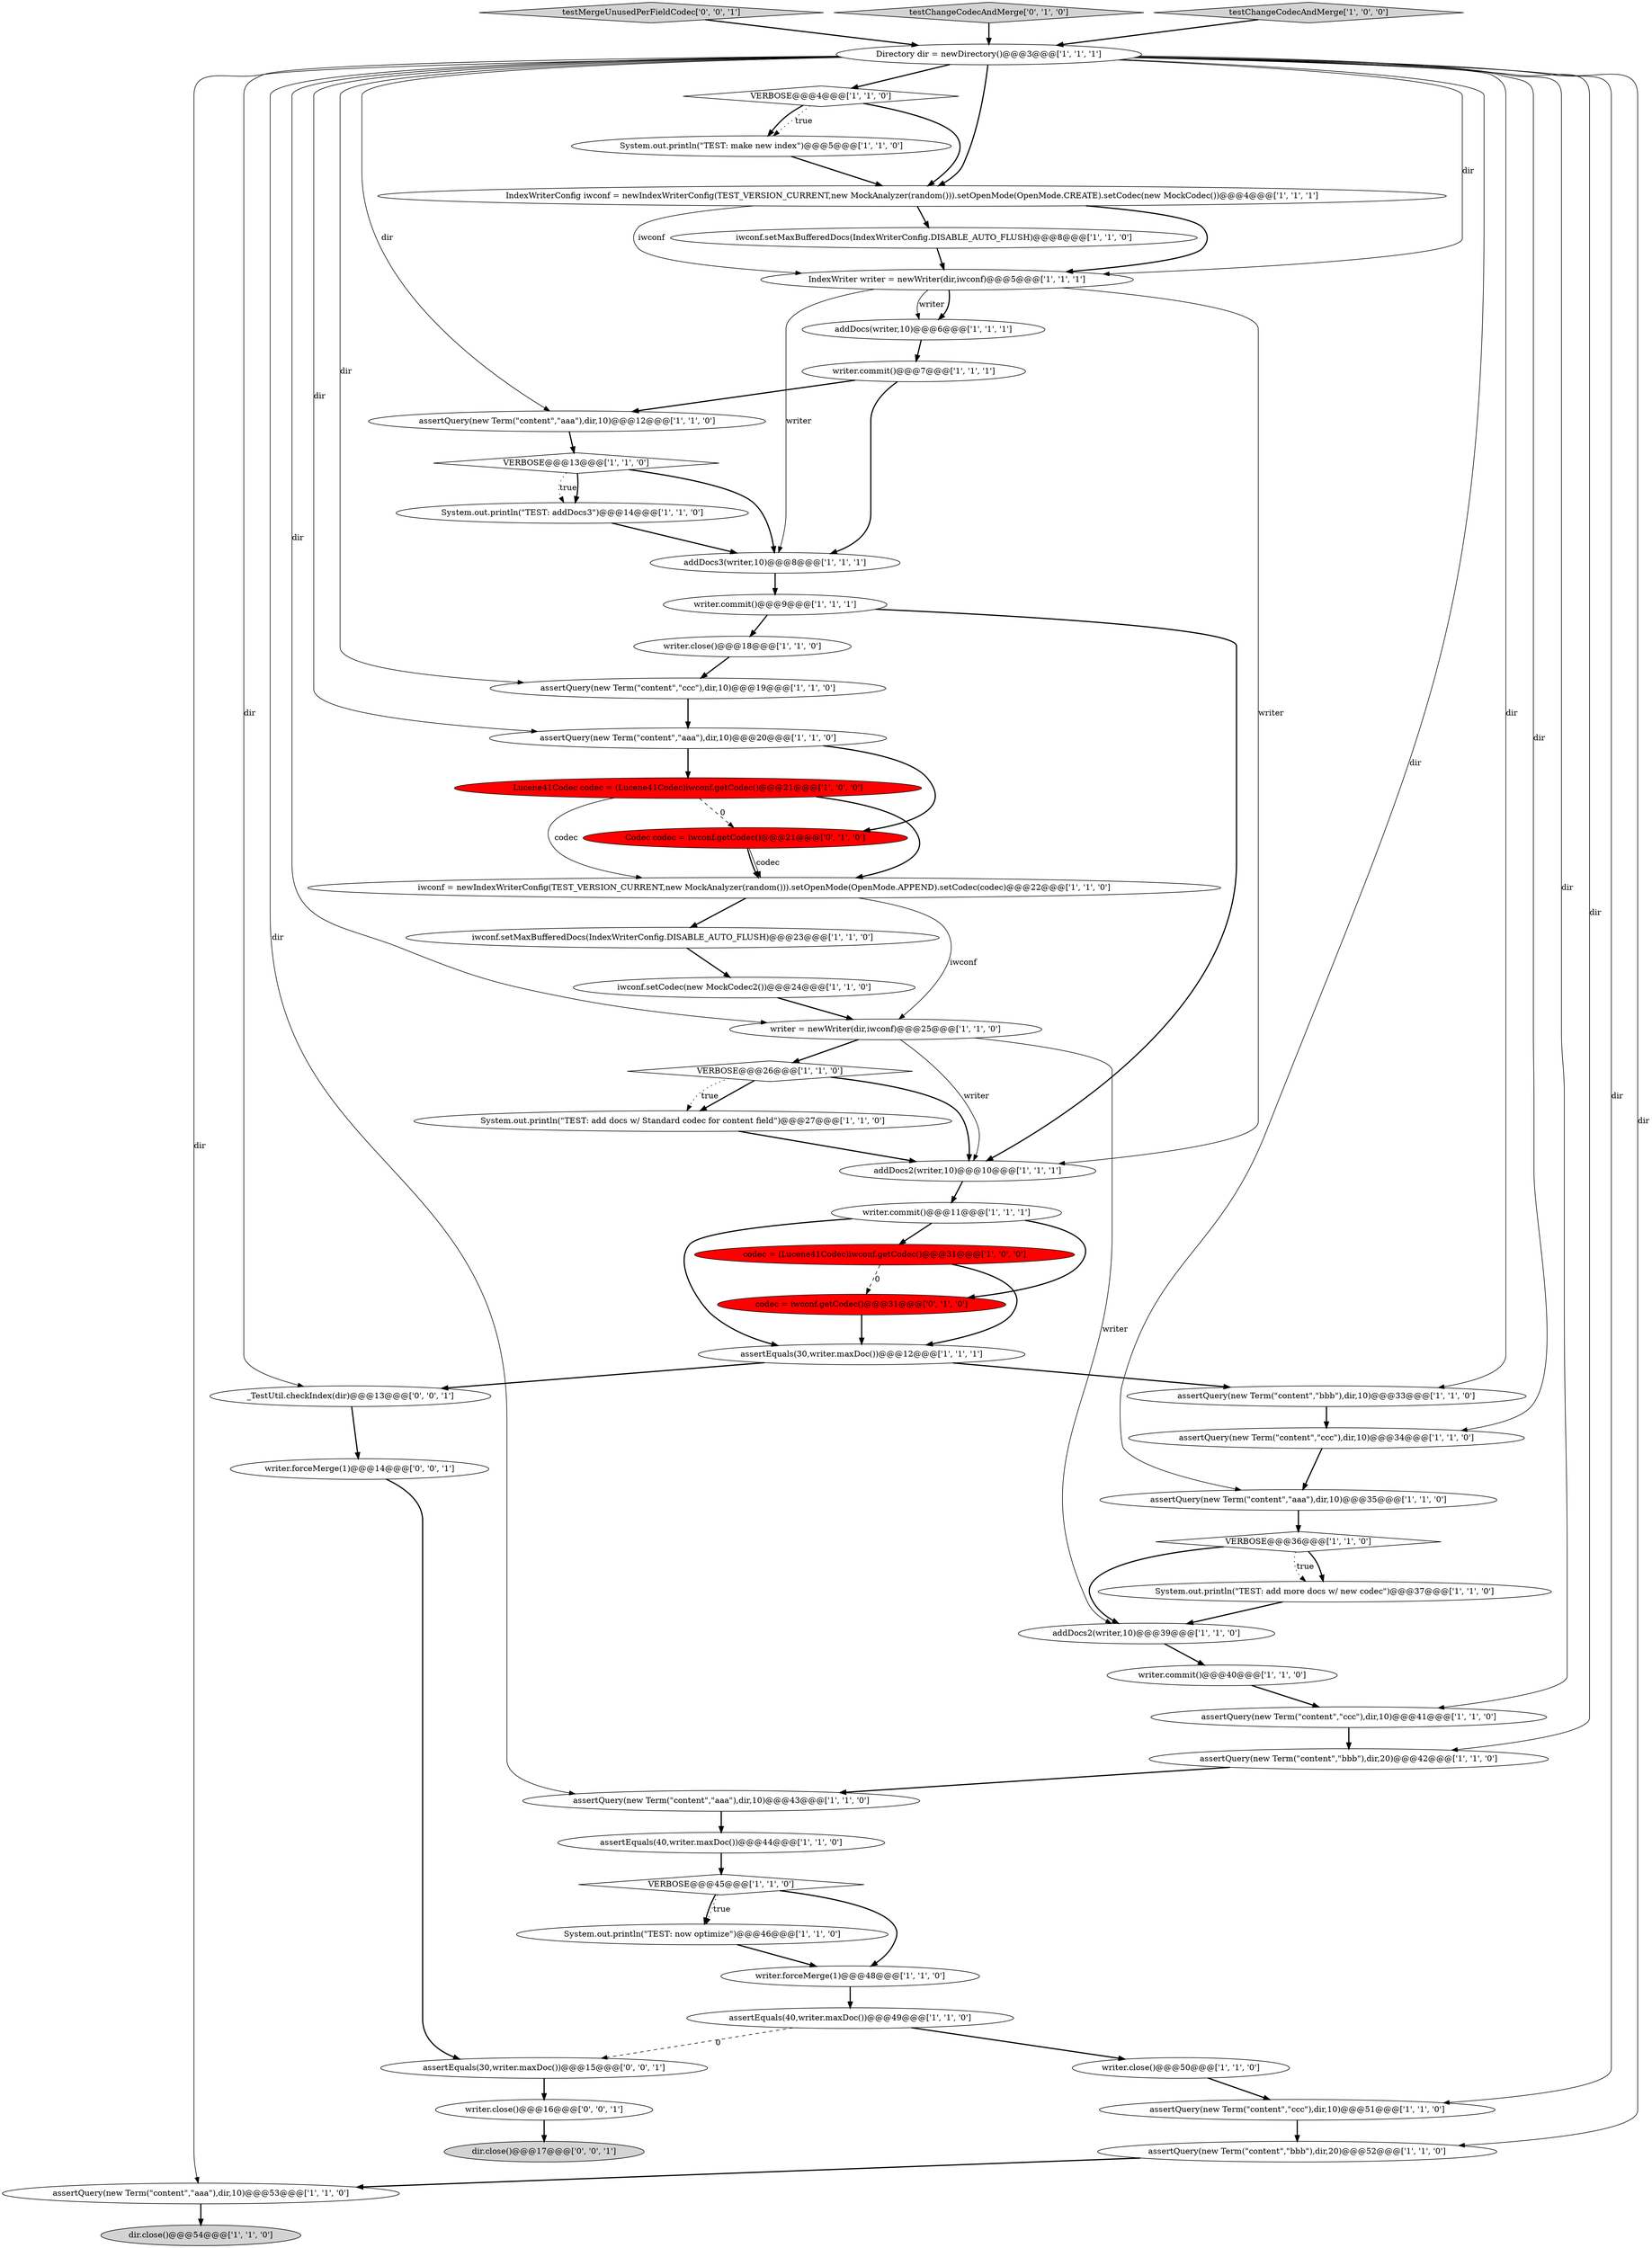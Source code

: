 digraph {
51 [style = filled, label = "dir.close()@@@17@@@['0', '0', '1']", fillcolor = lightgray, shape = ellipse image = "AAA0AAABBB3BBB"];
8 [style = filled, label = "writer.commit()@@@7@@@['1', '1', '1']", fillcolor = white, shape = ellipse image = "AAA0AAABBB1BBB"];
19 [style = filled, label = "VERBOSE@@@13@@@['1', '1', '0']", fillcolor = white, shape = diamond image = "AAA0AAABBB1BBB"];
32 [style = filled, label = "writer.commit()@@@11@@@['1', '1', '1']", fillcolor = white, shape = ellipse image = "AAA0AAABBB1BBB"];
25 [style = filled, label = "VERBOSE@@@36@@@['1', '1', '0']", fillcolor = white, shape = diamond image = "AAA0AAABBB1BBB"];
22 [style = filled, label = "addDocs(writer,10)@@@6@@@['1', '1', '1']", fillcolor = white, shape = ellipse image = "AAA0AAABBB1BBB"];
37 [style = filled, label = "System.out.println(\"TEST: addDocs3\")@@@14@@@['1', '1', '0']", fillcolor = white, shape = ellipse image = "AAA0AAABBB1BBB"];
52 [style = filled, label = "writer.close()@@@16@@@['0', '0', '1']", fillcolor = white, shape = ellipse image = "AAA0AAABBB3BBB"];
53 [style = filled, label = "testMergeUnusedPerFieldCodec['0', '0', '1']", fillcolor = lightgray, shape = diamond image = "AAA0AAABBB3BBB"];
21 [style = filled, label = "writer.close()@@@18@@@['1', '1', '0']", fillcolor = white, shape = ellipse image = "AAA0AAABBB1BBB"];
27 [style = filled, label = "assertEquals(30,writer.maxDoc())@@@12@@@['1', '1', '1']", fillcolor = white, shape = ellipse image = "AAA0AAABBB1BBB"];
2 [style = filled, label = "assertEquals(40,writer.maxDoc())@@@44@@@['1', '1', '0']", fillcolor = white, shape = ellipse image = "AAA0AAABBB1BBB"];
31 [style = filled, label = "System.out.println(\"TEST: add docs w/ Standard codec for content field\")@@@27@@@['1', '1', '0']", fillcolor = white, shape = ellipse image = "AAA0AAABBB1BBB"];
48 [style = filled, label = "Codec codec = iwconf.getCodec()@@@21@@@['0', '1', '0']", fillcolor = red, shape = ellipse image = "AAA1AAABBB2BBB"];
35 [style = filled, label = "assertQuery(new Term(\"content\",\"bbb\"),dir,20)@@@42@@@['1', '1', '0']", fillcolor = white, shape = ellipse image = "AAA0AAABBB1BBB"];
36 [style = filled, label = "iwconf.setMaxBufferedDocs(IndexWriterConfig.DISABLE_AUTO_FLUSH)@@@23@@@['1', '1', '0']", fillcolor = white, shape = ellipse image = "AAA0AAABBB1BBB"];
3 [style = filled, label = "iwconf.setCodec(new MockCodec2())@@@24@@@['1', '1', '0']", fillcolor = white, shape = ellipse image = "AAA0AAABBB1BBB"];
47 [style = filled, label = "addDocs2(writer,10)@@@10@@@['1', '1', '1']", fillcolor = white, shape = ellipse image = "AAA0AAABBB1BBB"];
15 [style = filled, label = "writer = newWriter(dir,iwconf)@@@25@@@['1', '1', '0']", fillcolor = white, shape = ellipse image = "AAA0AAABBB1BBB"];
26 [style = filled, label = "IndexWriter writer = newWriter(dir,iwconf)@@@5@@@['1', '1', '1']", fillcolor = white, shape = ellipse image = "AAA0AAABBB1BBB"];
38 [style = filled, label = "dir.close()@@@54@@@['1', '1', '0']", fillcolor = lightgray, shape = ellipse image = "AAA0AAABBB1BBB"];
12 [style = filled, label = "writer.commit()@@@9@@@['1', '1', '1']", fillcolor = white, shape = ellipse image = "AAA0AAABBB1BBB"];
42 [style = filled, label = "assertQuery(new Term(\"content\",\"ccc\"),dir,10)@@@19@@@['1', '1', '0']", fillcolor = white, shape = ellipse image = "AAA0AAABBB1BBB"];
1 [style = filled, label = "System.out.println(\"TEST: add more docs w/ new codec\")@@@37@@@['1', '1', '0']", fillcolor = white, shape = ellipse image = "AAA0AAABBB1BBB"];
30 [style = filled, label = "assertQuery(new Term(\"content\",\"ccc\"),dir,10)@@@34@@@['1', '1', '0']", fillcolor = white, shape = ellipse image = "AAA0AAABBB1BBB"];
55 [style = filled, label = "assertEquals(30,writer.maxDoc())@@@15@@@['0', '0', '1']", fillcolor = white, shape = ellipse image = "AAA0AAABBB3BBB"];
16 [style = filled, label = "writer.close()@@@50@@@['1', '1', '0']", fillcolor = white, shape = ellipse image = "AAA0AAABBB1BBB"];
50 [style = filled, label = "codec = iwconf.getCodec()@@@31@@@['0', '1', '0']", fillcolor = red, shape = ellipse image = "AAA1AAABBB2BBB"];
33 [style = filled, label = "assertQuery(new Term(\"content\",\"aaa\"),dir,10)@@@43@@@['1', '1', '0']", fillcolor = white, shape = ellipse image = "AAA0AAABBB1BBB"];
39 [style = filled, label = "assertQuery(new Term(\"content\",\"ccc\"),dir,10)@@@41@@@['1', '1', '0']", fillcolor = white, shape = ellipse image = "AAA0AAABBB1BBB"];
7 [style = filled, label = "assertEquals(40,writer.maxDoc())@@@49@@@['1', '1', '0']", fillcolor = white, shape = ellipse image = "AAA0AAABBB1BBB"];
45 [style = filled, label = "codec = (Lucene41Codec)iwconf.getCodec()@@@31@@@['1', '0', '0']", fillcolor = red, shape = ellipse image = "AAA1AAABBB1BBB"];
40 [style = filled, label = "iwconf = newIndexWriterConfig(TEST_VERSION_CURRENT,new MockAnalyzer(random())).setOpenMode(OpenMode.APPEND).setCodec(codec)@@@22@@@['1', '1', '0']", fillcolor = white, shape = ellipse image = "AAA0AAABBB1BBB"];
9 [style = filled, label = "System.out.println(\"TEST: now optimize\")@@@46@@@['1', '1', '0']", fillcolor = white, shape = ellipse image = "AAA0AAABBB1BBB"];
10 [style = filled, label = "writer.forceMerge(1)@@@48@@@['1', '1', '0']", fillcolor = white, shape = ellipse image = "AAA0AAABBB1BBB"];
6 [style = filled, label = "assertQuery(new Term(\"content\",\"bbb\"),dir,10)@@@33@@@['1', '1', '0']", fillcolor = white, shape = ellipse image = "AAA0AAABBB1BBB"];
24 [style = filled, label = "assertQuery(new Term(\"content\",\"aaa\"),dir,10)@@@53@@@['1', '1', '0']", fillcolor = white, shape = ellipse image = "AAA0AAABBB1BBB"];
56 [style = filled, label = "writer.forceMerge(1)@@@14@@@['0', '0', '1']", fillcolor = white, shape = ellipse image = "AAA0AAABBB3BBB"];
23 [style = filled, label = "assertQuery(new Term(\"content\",\"aaa\"),dir,10)@@@12@@@['1', '1', '0']", fillcolor = white, shape = ellipse image = "AAA0AAABBB1BBB"];
43 [style = filled, label = "IndexWriterConfig iwconf = newIndexWriterConfig(TEST_VERSION_CURRENT,new MockAnalyzer(random())).setOpenMode(OpenMode.CREATE).setCodec(new MockCodec())@@@4@@@['1', '1', '1']", fillcolor = white, shape = ellipse image = "AAA0AAABBB1BBB"];
4 [style = filled, label = "VERBOSE@@@45@@@['1', '1', '0']", fillcolor = white, shape = diamond image = "AAA0AAABBB1BBB"];
49 [style = filled, label = "testChangeCodecAndMerge['0', '1', '0']", fillcolor = lightgray, shape = diamond image = "AAA0AAABBB2BBB"];
54 [style = filled, label = "_TestUtil.checkIndex(dir)@@@13@@@['0', '0', '1']", fillcolor = white, shape = ellipse image = "AAA0AAABBB3BBB"];
41 [style = filled, label = "VERBOSE@@@26@@@['1', '1', '0']", fillcolor = white, shape = diamond image = "AAA0AAABBB1BBB"];
5 [style = filled, label = "System.out.println(\"TEST: make new index\")@@@5@@@['1', '1', '0']", fillcolor = white, shape = ellipse image = "AAA0AAABBB1BBB"];
0 [style = filled, label = "VERBOSE@@@4@@@['1', '1', '0']", fillcolor = white, shape = diamond image = "AAA0AAABBB1BBB"];
28 [style = filled, label = "iwconf.setMaxBufferedDocs(IndexWriterConfig.DISABLE_AUTO_FLUSH)@@@8@@@['1', '1', '0']", fillcolor = white, shape = ellipse image = "AAA0AAABBB1BBB"];
14 [style = filled, label = "assertQuery(new Term(\"content\",\"aaa\"),dir,10)@@@20@@@['1', '1', '0']", fillcolor = white, shape = ellipse image = "AAA0AAABBB1BBB"];
17 [style = filled, label = "testChangeCodecAndMerge['1', '0', '0']", fillcolor = lightgray, shape = diamond image = "AAA0AAABBB1BBB"];
13 [style = filled, label = "addDocs3(writer,10)@@@8@@@['1', '1', '1']", fillcolor = white, shape = ellipse image = "AAA0AAABBB1BBB"];
29 [style = filled, label = "Lucene41Codec codec = (Lucene41Codec)iwconf.getCodec()@@@21@@@['1', '0', '0']", fillcolor = red, shape = ellipse image = "AAA1AAABBB1BBB"];
46 [style = filled, label = "writer.commit()@@@40@@@['1', '1', '0']", fillcolor = white, shape = ellipse image = "AAA0AAABBB1BBB"];
44 [style = filled, label = "assertQuery(new Term(\"content\",\"ccc\"),dir,10)@@@51@@@['1', '1', '0']", fillcolor = white, shape = ellipse image = "AAA0AAABBB1BBB"];
20 [style = filled, label = "assertQuery(new Term(\"content\",\"aaa\"),dir,10)@@@35@@@['1', '1', '0']", fillcolor = white, shape = ellipse image = "AAA0AAABBB1BBB"];
11 [style = filled, label = "assertQuery(new Term(\"content\",\"bbb\"),dir,20)@@@52@@@['1', '1', '0']", fillcolor = white, shape = ellipse image = "AAA0AAABBB1BBB"];
18 [style = filled, label = "addDocs2(writer,10)@@@39@@@['1', '1', '0']", fillcolor = white, shape = ellipse image = "AAA0AAABBB1BBB"];
34 [style = filled, label = "Directory dir = newDirectory()@@@3@@@['1', '1', '1']", fillcolor = white, shape = ellipse image = "AAA0AAABBB1BBB"];
54->56 [style = bold, label=""];
21->42 [style = bold, label=""];
25->1 [style = bold, label=""];
34->14 [style = solid, label="dir"];
0->5 [style = dotted, label="true"];
30->20 [style = bold, label=""];
45->27 [style = bold, label=""];
26->13 [style = solid, label="writer"];
43->26 [style = bold, label=""];
9->10 [style = bold, label=""];
26->22 [style = bold, label=""];
34->6 [style = solid, label="dir"];
34->54 [style = solid, label="dir"];
22->8 [style = bold, label=""];
12->47 [style = bold, label=""];
53->34 [style = bold, label=""];
7->16 [style = bold, label=""];
34->30 [style = solid, label="dir"];
34->11 [style = solid, label="dir"];
15->41 [style = bold, label=""];
26->47 [style = solid, label="writer"];
18->46 [style = bold, label=""];
26->22 [style = solid, label="writer"];
43->26 [style = solid, label="iwconf"];
14->48 [style = bold, label=""];
40->15 [style = solid, label="iwconf"];
34->24 [style = solid, label="dir"];
8->23 [style = bold, label=""];
34->35 [style = solid, label="dir"];
15->18 [style = solid, label="writer"];
12->21 [style = bold, label=""];
7->55 [style = dashed, label="0"];
24->38 [style = bold, label=""];
46->39 [style = bold, label=""];
19->37 [style = dotted, label="true"];
20->25 [style = bold, label=""];
2->4 [style = bold, label=""];
10->7 [style = bold, label=""];
34->0 [style = bold, label=""];
19->37 [style = bold, label=""];
17->34 [style = bold, label=""];
13->12 [style = bold, label=""];
19->13 [style = bold, label=""];
34->15 [style = solid, label="dir"];
39->35 [style = bold, label=""];
27->54 [style = bold, label=""];
29->40 [style = bold, label=""];
31->47 [style = bold, label=""];
52->51 [style = bold, label=""];
37->13 [style = bold, label=""];
32->50 [style = bold, label=""];
4->9 [style = bold, label=""];
4->10 [style = bold, label=""];
48->40 [style = solid, label="codec"];
50->27 [style = bold, label=""];
0->43 [style = bold, label=""];
25->18 [style = bold, label=""];
34->44 [style = solid, label="dir"];
34->23 [style = solid, label="dir"];
28->26 [style = bold, label=""];
32->27 [style = bold, label=""];
11->24 [style = bold, label=""];
42->14 [style = bold, label=""];
29->48 [style = dashed, label="0"];
29->40 [style = solid, label="codec"];
47->32 [style = bold, label=""];
40->36 [style = bold, label=""];
16->44 [style = bold, label=""];
23->19 [style = bold, label=""];
14->29 [style = bold, label=""];
41->31 [style = bold, label=""];
41->47 [style = bold, label=""];
55->52 [style = bold, label=""];
34->43 [style = bold, label=""];
33->2 [style = bold, label=""];
8->13 [style = bold, label=""];
0->5 [style = bold, label=""];
25->1 [style = dotted, label="true"];
34->33 [style = solid, label="dir"];
32->45 [style = bold, label=""];
41->31 [style = dotted, label="true"];
35->33 [style = bold, label=""];
15->47 [style = solid, label="writer"];
34->42 [style = solid, label="dir"];
1->18 [style = bold, label=""];
3->15 [style = bold, label=""];
36->3 [style = bold, label=""];
34->20 [style = solid, label="dir"];
49->34 [style = bold, label=""];
27->6 [style = bold, label=""];
48->40 [style = bold, label=""];
43->28 [style = bold, label=""];
5->43 [style = bold, label=""];
34->39 [style = solid, label="dir"];
45->50 [style = dashed, label="0"];
44->11 [style = bold, label=""];
34->26 [style = solid, label="dir"];
4->9 [style = dotted, label="true"];
56->55 [style = bold, label=""];
6->30 [style = bold, label=""];
}
